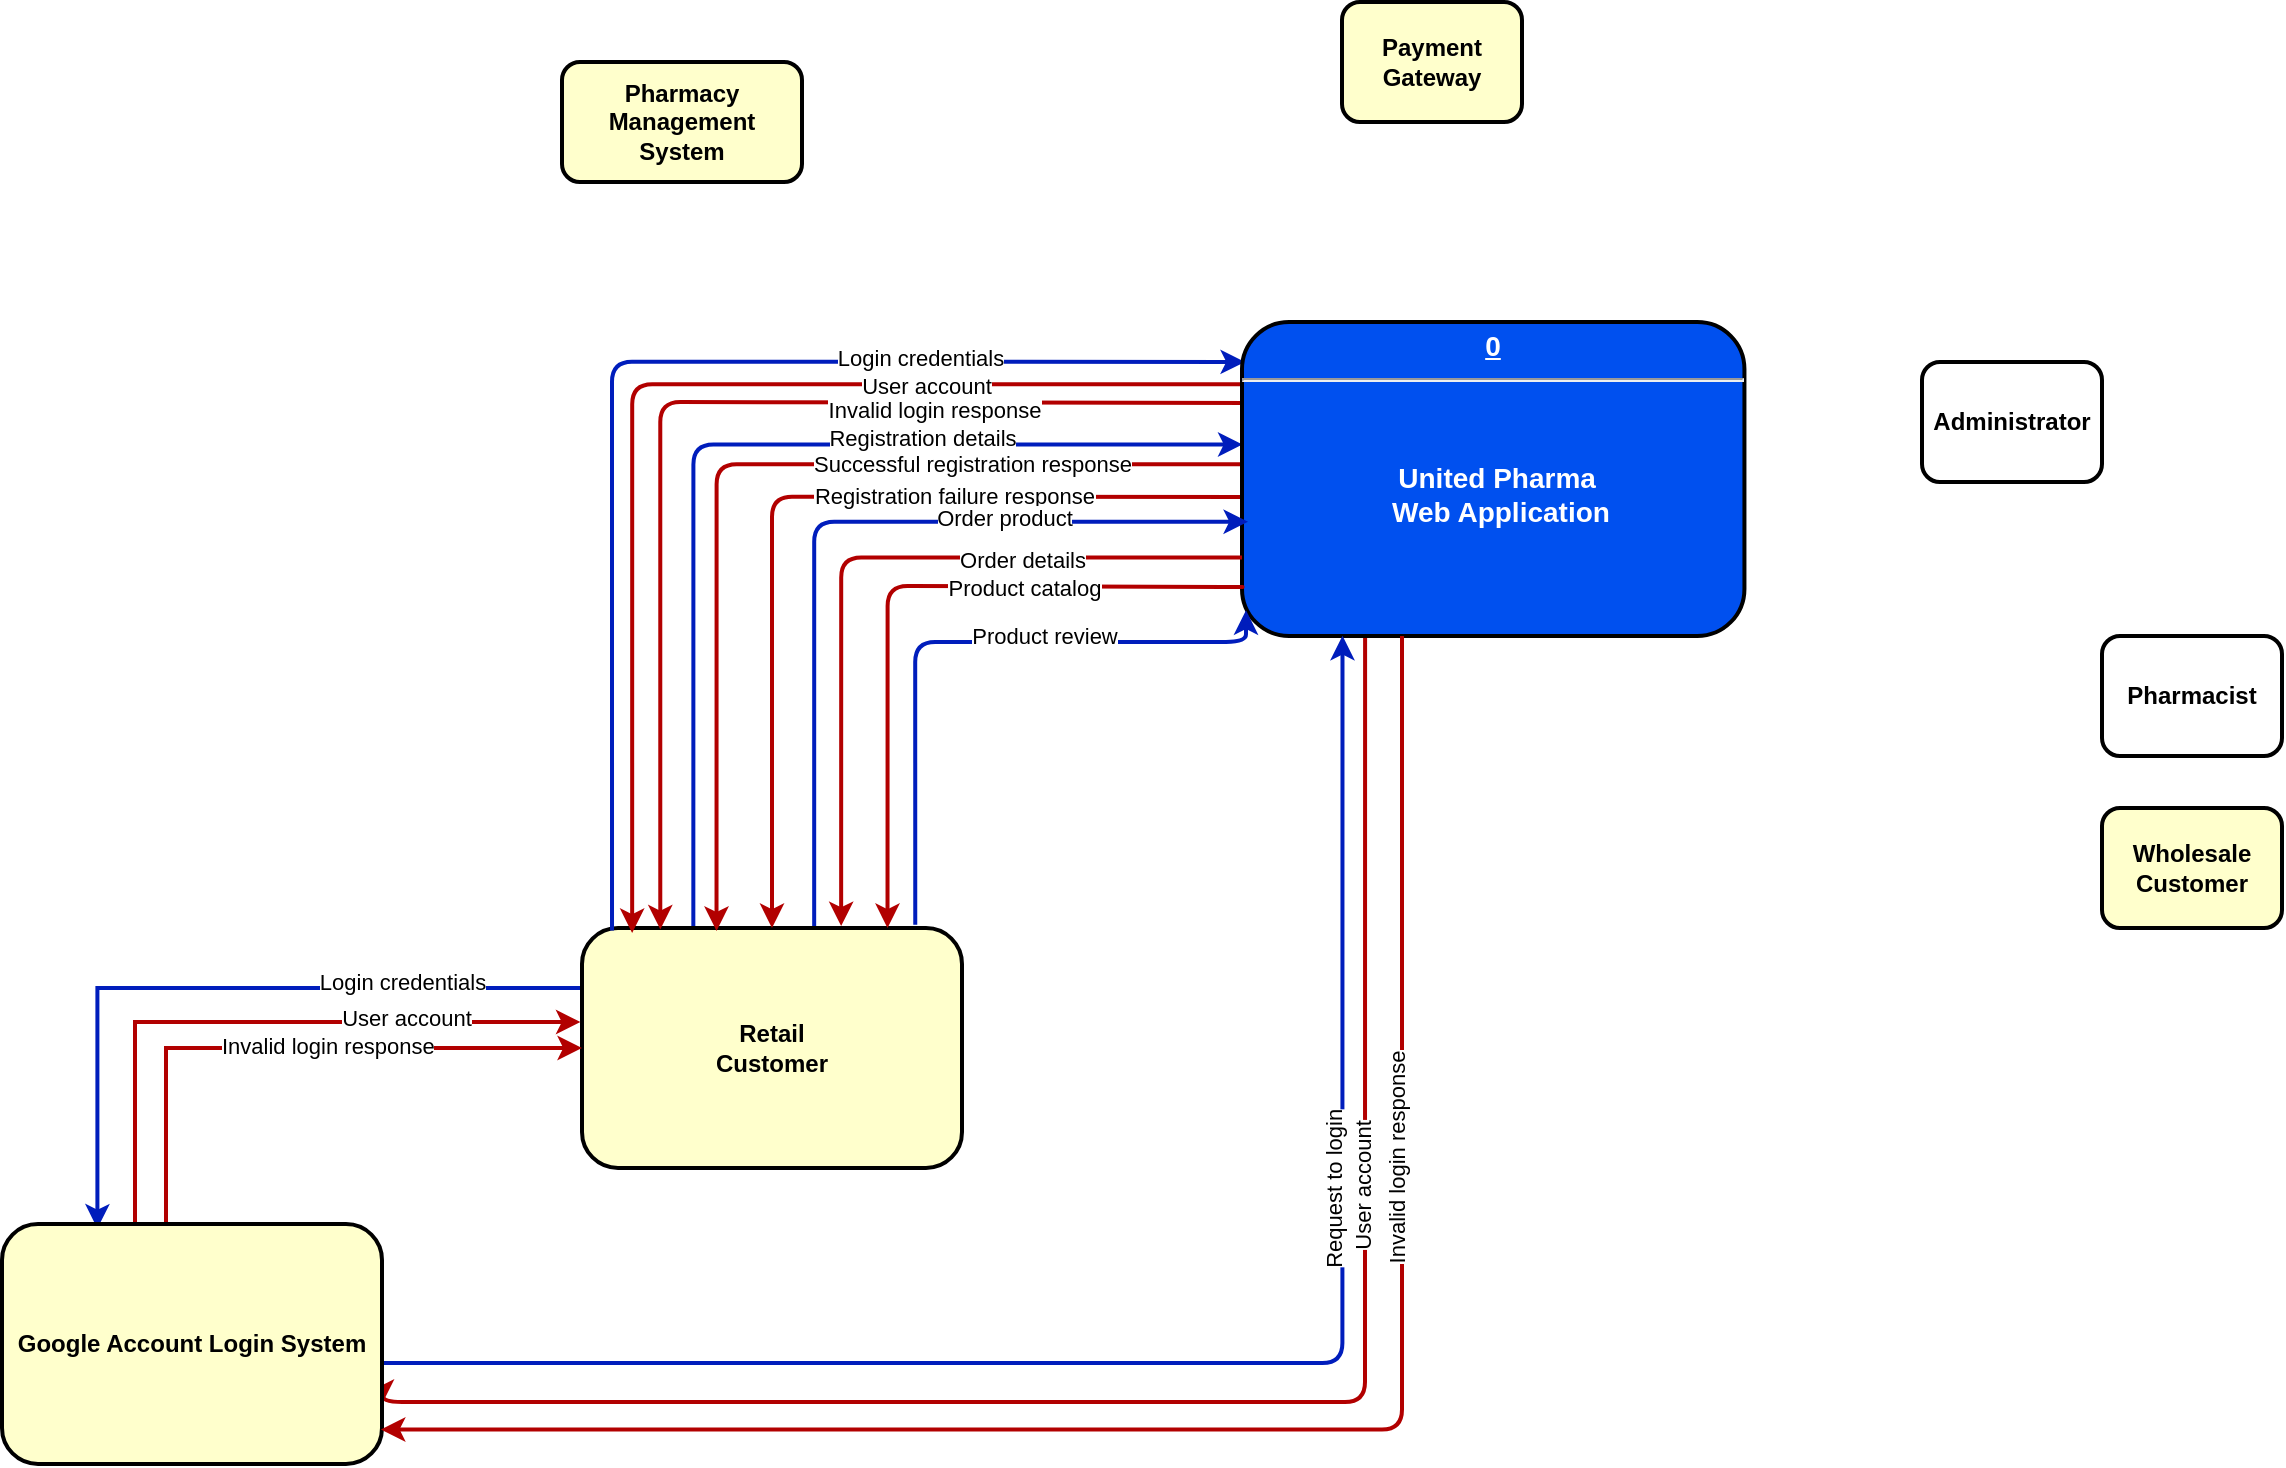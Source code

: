 <mxfile version="21.6.2" type="github">
  <diagram name="Page-1" id="c7558073-3199-34d8-9f00-42111426c3f3">
    <mxGraphModel dx="587" dy="296" grid="1" gridSize="10" guides="1" tooltips="1" connect="1" arrows="1" fold="1" page="1" pageScale="1" pageWidth="1654" pageHeight="2336" background="none" math="0" shadow="0">
      <root>
        <mxCell id="0" />
        <mxCell id="1" parent="0" />
        <mxCell id="LAr76dedplg_a-63oy3K-29" style="edgeStyle=orthogonalEdgeStyle;rounded=1;orthogonalLoop=1;jettySize=auto;html=1;entryX=0.001;entryY=0.39;entryDx=0;entryDy=0;strokeWidth=2;exitX=0.293;exitY=-0.006;exitDx=0;exitDy=0;exitPerimeter=0;strokeColor=#001DBC;fillColor=#0050ef;entryPerimeter=0;" edge="1" parent="1" source="LEWASo-noqgJ5dtIMuOe-100" target="LEWASo-noqgJ5dtIMuOe-126">
          <mxGeometry relative="1" as="geometry" />
        </mxCell>
        <mxCell id="LAr76dedplg_a-63oy3K-30" value="Registration details" style="edgeLabel;html=1;align=center;verticalAlign=bottom;resizable=0;points=[];" vertex="1" connectable="0" parent="LAr76dedplg_a-63oy3K-29">
          <mxGeometry x="0.341" y="-5" relative="1" as="geometry">
            <mxPoint x="10" as="offset" />
          </mxGeometry>
        </mxCell>
        <mxCell id="LAr76dedplg_a-63oy3K-37" style="edgeStyle=orthogonalEdgeStyle;rounded=0;orthogonalLoop=1;jettySize=auto;html=1;entryX=0.251;entryY=0.019;entryDx=0;entryDy=0;entryPerimeter=0;strokeColor=#001DBC;strokeWidth=2;exitX=0;exitY=0.25;exitDx=0;exitDy=0;fillColor=#0050ef;" edge="1" parent="1" source="LEWASo-noqgJ5dtIMuOe-100" target="LAr76dedplg_a-63oy3K-36">
          <mxGeometry relative="1" as="geometry" />
        </mxCell>
        <mxCell id="LAr76dedplg_a-63oy3K-38" value="Login credentials" style="edgeLabel;html=1;align=center;verticalAlign=middle;resizable=0;points=[];horizontal=1;" vertex="1" connectable="0" parent="LAr76dedplg_a-63oy3K-37">
          <mxGeometry x="-0.016" y="3" relative="1" as="geometry">
            <mxPoint x="88" y="-6" as="offset" />
          </mxGeometry>
        </mxCell>
        <mxCell id="LEWASo-noqgJ5dtIMuOe-100" value="Retail&#xa;Customer" style="whiteSpace=wrap;align=center;verticalAlign=middle;fontStyle=1;strokeWidth=2;fillColor=#FFFFCC;labelBackgroundColor=none;rounded=1;fillOpacity=100;" parent="1" vertex="1">
          <mxGeometry x="340" y="1123" width="190" height="120" as="geometry" />
        </mxCell>
        <mxCell id="LEWASo-noqgJ5dtIMuOe-97" value="Administrator" style="whiteSpace=wrap;align=center;verticalAlign=middle;fontStyle=1;strokeWidth=2;labelBackgroundColor=none;rounded=1;fillOpacity=100;" parent="1" vertex="1">
          <mxGeometry x="1010" y="840" width="90" height="60" as="geometry" />
        </mxCell>
        <mxCell id="LEWASo-noqgJ5dtIMuOe-98" value="Pharmacist" style="whiteSpace=wrap;align=center;verticalAlign=middle;fontStyle=1;strokeWidth=2;labelBackgroundColor=none;rounded=1;fillOpacity=100;" parent="1" vertex="1">
          <mxGeometry x="1100" y="977" width="90" height="60" as="geometry" />
        </mxCell>
        <mxCell id="LEWASo-noqgJ5dtIMuOe-99" value="Wholesale Customer" style="whiteSpace=wrap;align=center;verticalAlign=middle;fontStyle=1;strokeWidth=2;fillColor=#FFFFCC;labelBackgroundColor=none;rounded=1;fillOpacity=100;" parent="1" vertex="1">
          <mxGeometry x="1100" y="1063" width="90" height="60" as="geometry" />
        </mxCell>
        <mxCell id="LAr76dedplg_a-63oy3K-15" style="edgeStyle=orthogonalEdgeStyle;rounded=1;orthogonalLoop=1;jettySize=auto;html=1;exitX=0.079;exitY=0.01;exitDx=0;exitDy=0;strokeWidth=2;fillOpacity=100;strokeColor=#001DBC;entryX=0.006;entryY=0.127;entryDx=0;entryDy=0;exitPerimeter=0;elbow=vertical;entryPerimeter=0;fillColor=#0050ef;" edge="1" parent="1" source="LEWASo-noqgJ5dtIMuOe-100" target="LEWASo-noqgJ5dtIMuOe-126">
          <mxGeometry relative="1" as="geometry">
            <Array as="points">
              <mxPoint x="355" y="840" />
            </Array>
          </mxGeometry>
        </mxCell>
        <mxCell id="LAr76dedplg_a-63oy3K-26" value="Login credentials" style="edgeLabel;html=1;align=center;verticalAlign=middle;resizable=0;points=[];" vertex="1" connectable="0" parent="LAr76dedplg_a-63oy3K-15">
          <mxGeometry x="0.46" y="2" relative="1" as="geometry">
            <mxPoint as="offset" />
          </mxGeometry>
        </mxCell>
        <mxCell id="LAr76dedplg_a-63oy3K-17" style="edgeStyle=elbowEdgeStyle;rounded=1;orthogonalLoop=1;jettySize=auto;html=1;strokeWidth=2;fillColor=#e51400;strokeColor=#B20000;elbow=vertical;exitX=0.013;exitY=0.258;exitDx=0;exitDy=0;entryX=0.206;entryY=0.006;entryDx=0;entryDy=0;entryPerimeter=0;exitPerimeter=0;" edge="1" parent="1" source="LEWASo-noqgJ5dtIMuOe-126" target="LEWASo-noqgJ5dtIMuOe-100">
          <mxGeometry relative="1" as="geometry">
            <mxPoint x="380" y="1128" as="targetPoint" />
            <Array as="points">
              <mxPoint x="530" y="860" />
            </Array>
          </mxGeometry>
        </mxCell>
        <mxCell id="LAr76dedplg_a-63oy3K-28" value="Invalid login response" style="edgeLabel;html=1;align=center;verticalAlign=middle;resizable=0;points=[];" vertex="1" connectable="0" parent="LAr76dedplg_a-63oy3K-17">
          <mxGeometry x="-0.433" y="-3" relative="1" as="geometry">
            <mxPoint y="7" as="offset" />
          </mxGeometry>
        </mxCell>
        <mxCell id="LEWASo-noqgJ5dtIMuOe-101" value="Pharmacy Management System" style="whiteSpace=wrap;align=center;verticalAlign=middle;fontStyle=1;strokeWidth=2;fillColor=#FFFFCC;labelBackgroundColor=none;rounded=1;fillOpacity=100;" parent="1" vertex="1">
          <mxGeometry x="330" y="690" width="120" height="60" as="geometry" />
        </mxCell>
        <mxCell id="LEWASo-noqgJ5dtIMuOe-102" value="Payment Gateway" style="whiteSpace=wrap;align=center;verticalAlign=middle;fontStyle=1;strokeWidth=2;fillColor=#FFFFCC;labelBackgroundColor=none;rounded=1;fillOpacity=100;" parent="1" vertex="1">
          <mxGeometry x="720" y="660" width="90" height="60" as="geometry" />
        </mxCell>
        <mxCell id="LAr76dedplg_a-63oy3K-19" style="edgeStyle=orthogonalEdgeStyle;rounded=1;orthogonalLoop=1;jettySize=auto;html=1;strokeWidth=2;fillColor=#e51400;strokeColor=#B20000;entryX=0.132;entryY=0.021;entryDx=0;entryDy=0;entryPerimeter=0;elbow=vertical;exitX=0.002;exitY=0.198;exitDx=0;exitDy=0;exitPerimeter=0;" edge="1" parent="1" source="LEWASo-noqgJ5dtIMuOe-126" target="LEWASo-noqgJ5dtIMuOe-100">
          <mxGeometry relative="1" as="geometry">
            <mxPoint x="576.77" y="888.37" as="sourcePoint" />
            <mxPoint x="380" y="1127" as="targetPoint" />
            <Array as="points">
              <mxPoint x="365" y="851" />
            </Array>
          </mxGeometry>
        </mxCell>
        <mxCell id="LAr76dedplg_a-63oy3K-27" value="User account" style="edgeLabel;html=1;align=center;verticalAlign=middle;resizable=0;points=[];" vertex="1" connectable="0" parent="LAr76dedplg_a-63oy3K-19">
          <mxGeometry x="-0.452" y="1" relative="1" as="geometry">
            <mxPoint as="offset" />
          </mxGeometry>
        </mxCell>
        <mxCell id="LAr76dedplg_a-63oy3K-31" style="edgeStyle=orthogonalEdgeStyle;rounded=1;orthogonalLoop=1;jettySize=auto;html=1;exitX=-0.002;exitY=0.453;exitDx=0;exitDy=0;entryX=0.354;entryY=0.012;entryDx=0;entryDy=0;entryPerimeter=0;strokeWidth=2;fillColor=#e51400;strokeColor=#B20000;exitPerimeter=0;" edge="1" parent="1" source="LEWASo-noqgJ5dtIMuOe-126" target="LEWASo-noqgJ5dtIMuOe-100">
          <mxGeometry relative="1" as="geometry" />
        </mxCell>
        <mxCell id="LAr76dedplg_a-63oy3K-32" value="Successful registration response" style="edgeLabel;html=1;align=center;verticalAlign=middle;resizable=0;points=[];labelPosition=center;verticalLabelPosition=middle;" vertex="1" connectable="0" parent="LAr76dedplg_a-63oy3K-31">
          <mxGeometry x="-0.377" y="1" relative="1" as="geometry">
            <mxPoint x="20" y="-1" as="offset" />
          </mxGeometry>
        </mxCell>
        <mxCell id="LAr76dedplg_a-63oy3K-33" style="edgeStyle=orthogonalEdgeStyle;rounded=1;orthogonalLoop=1;jettySize=auto;html=1;exitX=0.002;exitY=0.557;exitDx=0;exitDy=0;strokeWidth=2;fillColor=#e51400;strokeColor=#B20000;exitPerimeter=0;" edge="1" parent="1" source="LEWASo-noqgJ5dtIMuOe-126" target="LEWASo-noqgJ5dtIMuOe-100">
          <mxGeometry relative="1" as="geometry">
            <mxPoint x="440" y="1110" as="targetPoint" />
          </mxGeometry>
        </mxCell>
        <mxCell id="LAr76dedplg_a-63oy3K-34" value="Registration failure response" style="edgeLabel;html=1;align=center;verticalAlign=middle;resizable=0;points=[];" vertex="1" connectable="0" parent="LAr76dedplg_a-63oy3K-33">
          <mxGeometry x="-0.513" y="-1" relative="1" as="geometry">
            <mxPoint x="-35" as="offset" />
          </mxGeometry>
        </mxCell>
        <mxCell id="LAr76dedplg_a-63oy3K-45" style="edgeStyle=orthogonalEdgeStyle;rounded=1;orthogonalLoop=1;jettySize=auto;html=1;exitX=0.245;exitY=0.987;exitDx=0;exitDy=0;entryX=1;entryY=0.75;entryDx=0;entryDy=0;strokeWidth=2;fillColor=#e51400;strokeColor=#B20000;exitPerimeter=0;" edge="1" parent="1" source="LEWASo-noqgJ5dtIMuOe-126" target="LAr76dedplg_a-63oy3K-36">
          <mxGeometry relative="1" as="geometry">
            <Array as="points">
              <mxPoint x="732" y="1360" />
              <mxPoint x="240" y="1360" />
            </Array>
          </mxGeometry>
        </mxCell>
        <mxCell id="LAr76dedplg_a-63oy3K-46" value="User account" style="edgeLabel;html=1;align=center;verticalAlign=middle;resizable=0;points=[];horizontal=0;" vertex="1" connectable="0" parent="LAr76dedplg_a-63oy3K-45">
          <mxGeometry x="-0.185" y="5" relative="1" as="geometry">
            <mxPoint x="-6" y="-80" as="offset" />
          </mxGeometry>
        </mxCell>
        <mxCell id="LEWASo-noqgJ5dtIMuOe-126" value="&lt;p style=&quot;margin: 4px 0px 0px; text-align: center; text-decoration: underline; font-size: 14px;&quot;&gt;0&lt;/p&gt;&lt;hr style=&quot;font-size: 14px;&quot;&gt;&lt;p style=&quot;margin: 0px 0px 0px 8px; font-size: 14px;&quot;&gt;&lt;br&gt;&lt;br&gt;&lt;/p&gt;&lt;p style=&quot;margin: 0px 0px 0px 8px; font-size: 14px;&quot;&gt;United Pharma&amp;nbsp;&lt;/p&gt;&lt;p style=&quot;margin: 0px 0px 0px 8px; font-size: 14px;&quot;&gt;Web Application&lt;/p&gt;" style="verticalAlign=middle;align=center;overflow=fill;fontSize=14;fontFamily=Helvetica;html=1;rounded=1;fontStyle=1;strokeWidth=2;labelBackgroundColor=none;fillOpacity=100;fillColor=#0050ef;strokeColor=#000000;fontColor=#ffffff;" parent="1" vertex="1">
          <mxGeometry x="670" y="820" width="251.22" height="157" as="geometry" />
        </mxCell>
        <mxCell id="LAr76dedplg_a-63oy3K-39" style="rounded=0;orthogonalLoop=1;jettySize=auto;html=1;exitX=0.35;exitY=0.014;exitDx=0;exitDy=0;entryX=-0.004;entryY=0.392;entryDx=0;entryDy=0;fillColor=#e51400;strokeColor=#B20000;strokeWidth=2;exitPerimeter=0;entryPerimeter=0;edgeStyle=orthogonalEdgeStyle;" edge="1" parent="1" source="LAr76dedplg_a-63oy3K-36" target="LEWASo-noqgJ5dtIMuOe-100">
          <mxGeometry relative="1" as="geometry">
            <mxPoint x="408.26" y="1483.36" as="sourcePoint" />
            <mxPoint x="409.5" y="1243" as="targetPoint" />
            <Array as="points">
              <mxPoint x="116" y="1170" />
            </Array>
          </mxGeometry>
        </mxCell>
        <mxCell id="LAr76dedplg_a-63oy3K-40" value="User account" style="edgeLabel;html=1;align=center;verticalAlign=middle;resizable=0;points=[];horizontal=1;" vertex="1" connectable="0" parent="LAr76dedplg_a-63oy3K-39">
          <mxGeometry x="-0.097" y="-2" relative="1" as="geometry">
            <mxPoint x="91" y="-4" as="offset" />
          </mxGeometry>
        </mxCell>
        <mxCell id="LAr76dedplg_a-63oy3K-41" style="edgeStyle=orthogonalEdgeStyle;rounded=0;orthogonalLoop=1;jettySize=auto;html=1;exitX=0.486;exitY=-0.003;exitDx=0;exitDy=0;entryX=0;entryY=0.5;entryDx=0;entryDy=0;exitPerimeter=0;strokeWidth=2;horizontal=1;fillColor=#e51400;strokeColor=#B20000;" edge="1" parent="1" source="LAr76dedplg_a-63oy3K-36" target="LEWASo-noqgJ5dtIMuOe-100">
          <mxGeometry relative="1" as="geometry">
            <mxPoint x="432.5" y="1480" as="sourcePoint" />
            <mxPoint x="432.5" y="1243" as="targetPoint" />
            <Array as="points">
              <mxPoint x="132" y="1341" />
              <mxPoint x="132" y="1183" />
            </Array>
          </mxGeometry>
        </mxCell>
        <mxCell id="LAr76dedplg_a-63oy3K-42" value="Invalid login response" style="edgeLabel;html=1;align=left;verticalAlign=middle;resizable=0;points=[];horizontal=1;labelPosition=right;verticalLabelPosition=middle;" vertex="1" connectable="0" parent="LAr76dedplg_a-63oy3K-41">
          <mxGeometry x="0.09" y="-4" relative="1" as="geometry">
            <mxPoint x="21" y="-5" as="offset" />
          </mxGeometry>
        </mxCell>
        <mxCell id="LAr76dedplg_a-63oy3K-43" style="edgeStyle=orthogonalEdgeStyle;rounded=1;orthogonalLoop=1;jettySize=auto;html=1;exitX=0.996;exitY=0.579;exitDx=0;exitDy=0;strokeWidth=2;strokeColor=#001DBC;fillColor=#0050ef;exitPerimeter=0;entryX=0.2;entryY=0.999;entryDx=0;entryDy=0;entryPerimeter=0;" edge="1" parent="1" source="LAr76dedplg_a-63oy3K-36" target="LEWASo-noqgJ5dtIMuOe-126">
          <mxGeometry relative="1" as="geometry">
            <mxPoint x="720" y="980" as="targetPoint" />
            <Array as="points">
              <mxPoint x="720" y="1341" />
            </Array>
          </mxGeometry>
        </mxCell>
        <mxCell id="LAr76dedplg_a-63oy3K-44" value="Request to login" style="edgeLabel;html=1;align=center;verticalAlign=middle;resizable=0;points=[];horizontal=0;" vertex="1" connectable="0" parent="LAr76dedplg_a-63oy3K-43">
          <mxGeometry x="0.196" y="6" relative="1" as="geometry">
            <mxPoint x="2" y="-63" as="offset" />
          </mxGeometry>
        </mxCell>
        <mxCell id="LAr76dedplg_a-63oy3K-36" value="Google Account Login System" style="whiteSpace=wrap;align=center;verticalAlign=middle;fontStyle=1;strokeWidth=2;fillColor=#FFFFCC;labelBackgroundColor=none;rounded=1;fillOpacity=100;" vertex="1" parent="1">
          <mxGeometry x="50" y="1271" width="190" height="120" as="geometry" />
        </mxCell>
        <mxCell id="LAr76dedplg_a-63oy3K-50" style="edgeStyle=orthogonalEdgeStyle;rounded=1;orthogonalLoop=1;jettySize=auto;html=1;strokeWidth=2;fillColor=#e51400;strokeColor=#B20000;elbow=vertical;entryX=0.997;entryY=0.856;entryDx=0;entryDy=0;entryPerimeter=0;" edge="1" parent="1" source="LEWASo-noqgJ5dtIMuOe-126" target="LAr76dedplg_a-63oy3K-36">
          <mxGeometry relative="1" as="geometry">
            <mxPoint x="681" y="886" as="sourcePoint" />
            <mxPoint x="240" y="1390" as="targetPoint" />
            <Array as="points">
              <mxPoint x="750" y="1374" />
            </Array>
          </mxGeometry>
        </mxCell>
        <mxCell id="LAr76dedplg_a-63oy3K-51" value="Invalid login response" style="edgeLabel;html=1;align=center;verticalAlign=middle;resizable=0;points=[];horizontal=0;" vertex="1" connectable="0" parent="LAr76dedplg_a-63oy3K-50">
          <mxGeometry x="-0.433" y="-3" relative="1" as="geometry">
            <mxPoint y="4" as="offset" />
          </mxGeometry>
        </mxCell>
        <mxCell id="LAr76dedplg_a-63oy3K-53" style="edgeStyle=orthogonalEdgeStyle;rounded=1;orthogonalLoop=1;jettySize=auto;html=1;strokeWidth=2;exitX=0.611;exitY=-0.008;exitDx=0;exitDy=0;exitPerimeter=0;strokeColor=#001DBC;fillColor=#0050ef;entryX=0.012;entryY=0.636;entryDx=0;entryDy=0;entryPerimeter=0;" edge="1" parent="1" source="LEWASo-noqgJ5dtIMuOe-100" target="LEWASo-noqgJ5dtIMuOe-126">
          <mxGeometry relative="1" as="geometry">
            <mxPoint x="406" y="1132" as="sourcePoint" />
            <mxPoint x="660" y="920" as="targetPoint" />
            <Array as="points">
              <mxPoint x="456" y="920" />
            </Array>
          </mxGeometry>
        </mxCell>
        <mxCell id="LAr76dedplg_a-63oy3K-55" value="Order product" style="edgeLabel;html=1;align=center;verticalAlign=middle;resizable=0;points=[];" vertex="1" connectable="0" parent="LAr76dedplg_a-63oy3K-53">
          <mxGeometry x="0.391" y="2" relative="1" as="geometry">
            <mxPoint x="5" as="offset" />
          </mxGeometry>
        </mxCell>
        <mxCell id="LAr76dedplg_a-63oy3K-58" style="edgeStyle=orthogonalEdgeStyle;rounded=1;orthogonalLoop=1;jettySize=auto;html=1;strokeWidth=2;fillColor=#e51400;strokeColor=#B20000;elbow=vertical;entryX=0.682;entryY=-0.008;entryDx=0;entryDy=0;exitX=0;exitY=0.75;exitDx=0;exitDy=0;entryPerimeter=0;" edge="1" parent="1" source="LEWASo-noqgJ5dtIMuOe-126" target="LEWASo-noqgJ5dtIMuOe-100">
          <mxGeometry relative="1" as="geometry">
            <mxPoint x="628.201" y="931.683" as="sourcePoint" />
            <mxPoint x="430.0" y="1123.0" as="targetPoint" />
          </mxGeometry>
        </mxCell>
        <mxCell id="LAr76dedplg_a-63oy3K-59" value="Order details" style="edgeLabel;html=1;align=center;verticalAlign=middle;resizable=0;points=[];horizontal=1;" vertex="1" connectable="0" parent="LAr76dedplg_a-63oy3K-58">
          <mxGeometry x="-0.433" y="-3" relative="1" as="geometry">
            <mxPoint x="-1" y="4" as="offset" />
          </mxGeometry>
        </mxCell>
        <mxCell id="LAr76dedplg_a-63oy3K-60" style="edgeStyle=orthogonalEdgeStyle;rounded=1;orthogonalLoop=1;jettySize=auto;html=1;strokeWidth=2;fillColor=#e51400;strokeColor=#B20000;elbow=vertical;exitX=-0.002;exitY=0.844;exitDx=0;exitDy=0;exitPerimeter=0;entryX=0.804;entryY=0;entryDx=0;entryDy=0;entryPerimeter=0;" edge="1" parent="1" source="LEWASo-noqgJ5dtIMuOe-126" target="LEWASo-noqgJ5dtIMuOe-100">
          <mxGeometry relative="1" as="geometry">
            <mxPoint x="697" y="987" as="sourcePoint" />
            <mxPoint x="491" y="1120" as="targetPoint" />
            <Array as="points">
              <mxPoint x="671" y="953" />
              <mxPoint x="493" y="952" />
            </Array>
          </mxGeometry>
        </mxCell>
        <mxCell id="LAr76dedplg_a-63oy3K-61" value="Product catalog" style="edgeLabel;html=1;align=center;verticalAlign=middle;resizable=0;points=[];horizontal=1;" vertex="1" connectable="0" parent="LAr76dedplg_a-63oy3K-60">
          <mxGeometry x="-0.433" y="-3" relative="1" as="geometry">
            <mxPoint x="-12" y="4" as="offset" />
          </mxGeometry>
        </mxCell>
        <mxCell id="LAr76dedplg_a-63oy3K-65" style="edgeStyle=orthogonalEdgeStyle;rounded=1;orthogonalLoop=1;jettySize=auto;html=1;strokeWidth=2;exitX=0.877;exitY=-0.014;exitDx=0;exitDy=0;exitPerimeter=0;strokeColor=#001DBC;fillColor=#0050ef;entryX=0.008;entryY=0.918;entryDx=0;entryDy=0;entryPerimeter=0;" edge="1" parent="1" source="LEWASo-noqgJ5dtIMuOe-100" target="LEWASo-noqgJ5dtIMuOe-126">
          <mxGeometry relative="1" as="geometry">
            <mxPoint x="466" y="1132" as="sourcePoint" />
            <mxPoint x="683" y="930" as="targetPoint" />
            <Array as="points">
              <mxPoint x="507" y="980" />
              <mxPoint x="672" y="980" />
            </Array>
          </mxGeometry>
        </mxCell>
        <mxCell id="LAr76dedplg_a-63oy3K-66" value="Product review" style="edgeLabel;html=1;align=center;verticalAlign=middle;resizable=0;points=[];" vertex="1" connectable="0" parent="LAr76dedplg_a-63oy3K-65">
          <mxGeometry x="0.391" y="2" relative="1" as="geometry">
            <mxPoint x="-19" y="-1" as="offset" />
          </mxGeometry>
        </mxCell>
      </root>
    </mxGraphModel>
  </diagram>
</mxfile>
